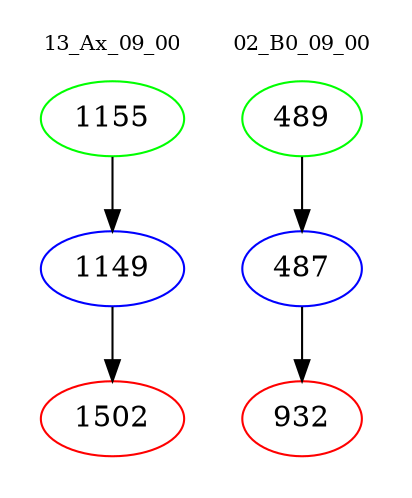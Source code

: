 digraph{
subgraph cluster_0 {
color = white
label = "13_Ax_09_00";
fontsize=10;
T0_1155 [label="1155", color="green"]
T0_1155 -> T0_1149 [color="black"]
T0_1149 [label="1149", color="blue"]
T0_1149 -> T0_1502 [color="black"]
T0_1502 [label="1502", color="red"]
}
subgraph cluster_1 {
color = white
label = "02_B0_09_00";
fontsize=10;
T1_489 [label="489", color="green"]
T1_489 -> T1_487 [color="black"]
T1_487 [label="487", color="blue"]
T1_487 -> T1_932 [color="black"]
T1_932 [label="932", color="red"]
}
}
